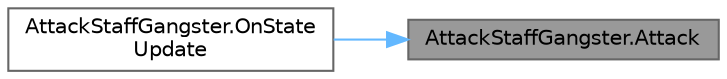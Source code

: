 digraph "AttackStaffGangster.Attack"
{
 // LATEX_PDF_SIZE
  bgcolor="transparent";
  edge [fontname=Helvetica,fontsize=10,labelfontname=Helvetica,labelfontsize=10];
  node [fontname=Helvetica,fontsize=10,shape=box,height=0.2,width=0.4];
  rankdir="RL";
  Node1 [id="Node000001",label="AttackStaffGangster.Attack",height=0.2,width=0.4,color="gray40", fillcolor="grey60", style="filled", fontcolor="black",tooltip=" "];
  Node1 -> Node2 [id="edge1_Node000001_Node000002",dir="back",color="steelblue1",style="solid",tooltip=" "];
  Node2 [id="Node000002",label="AttackStaffGangster.OnState\lUpdate",height=0.2,width=0.4,color="grey40", fillcolor="white", style="filled",URL="$class_attack_staff_gangster.html#a74e8e73064bcca0b36f646e892686a32",tooltip=" "];
}
